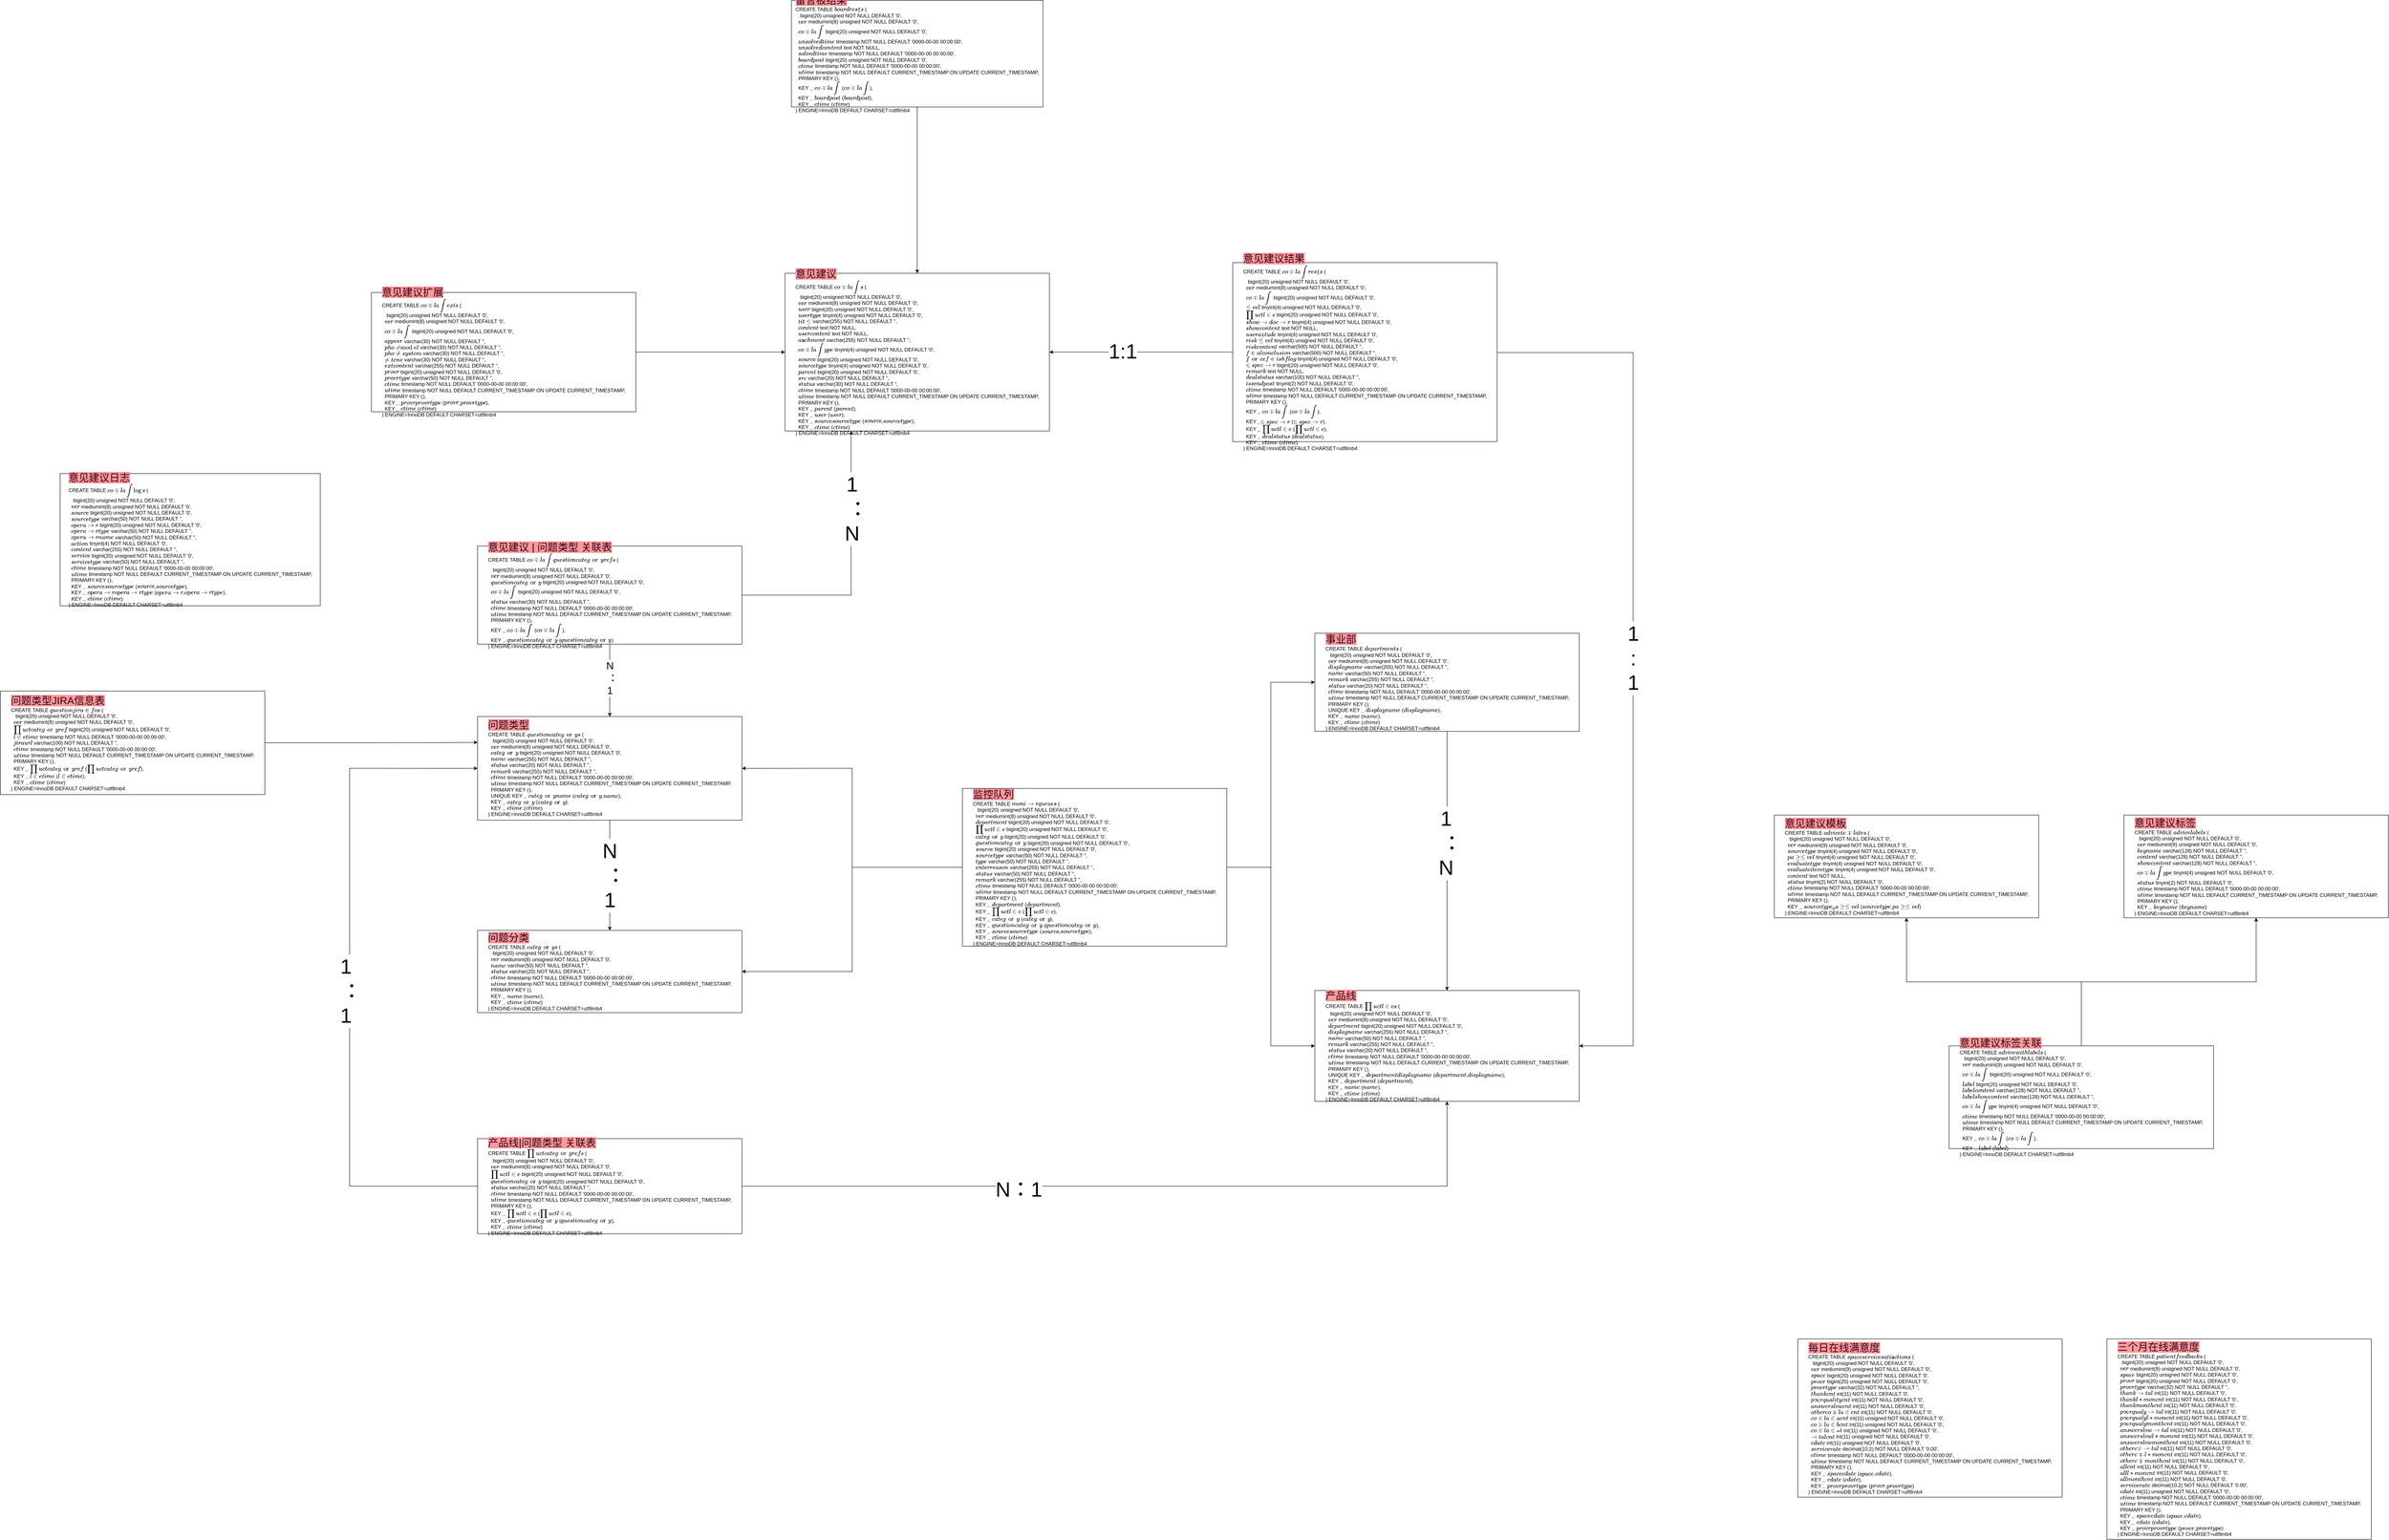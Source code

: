 <mxfile version="10.6.7" type="github"><diagram id="CI_Vb7R3DG8Nint-SgIT" name="Page-1"><mxGraphModel dx="4411" dy="2301" grid="1" gridSize="10" guides="1" tooltips="1" connect="1" arrows="1" fold="1" page="1" pageScale="1" pageWidth="827" pageHeight="1169" math="0" shadow="0"><root><mxCell id="0"/><mxCell id="1" parent="0"/><mxCell id="RTX8CLHJrB2wrhSfmk_F-2" value="&lt;div style=&quot;text-align: left&quot;&gt;&lt;font color=&quot;#33001a&quot; style=&quot;background-color: rgb(255 , 153 , 153) ; font-size: 24px&quot;&gt;意见&lt;font&gt;建议&lt;/font&gt;&lt;/font&gt;&lt;/div&gt;&lt;div style=&quot;text-align: left&quot;&gt;CREATE TABLE `complaints` (&lt;/div&gt;&lt;div style=&quot;text-align: left&quot;&gt;&amp;nbsp; `id` bigint(20) unsigned NOT NULL DEFAULT '0',&lt;/div&gt;&lt;div style=&quot;text-align: left&quot;&gt;&amp;nbsp; `ver` mediumint(8) unsigned NOT NULL DEFAULT '0',&lt;/div&gt;&lt;div style=&quot;text-align: left&quot;&gt;&amp;nbsp; `userid` bigint(20) unsigned NOT NULL DEFAULT '0',&lt;/div&gt;&lt;div style=&quot;text-align: left&quot;&gt;&amp;nbsp; `usertype` tinyint(4) unsigned NOT NULL DEFAULT '0',&lt;/div&gt;&lt;div style=&quot;text-align: left&quot;&gt;&amp;nbsp; `title` varchar(255) NOT NULL DEFAULT '',&lt;/div&gt;&lt;div style=&quot;text-align: left&quot;&gt;&amp;nbsp; `content` text NOT NULL,&lt;/div&gt;&lt;div style=&quot;text-align: left&quot;&gt;&amp;nbsp; `usercontent` text NOT NULL,&lt;/div&gt;&lt;div style=&quot;text-align: left&quot;&gt;&amp;nbsp; `attachmentids` varchar(255) NOT NULL DEFAULT '',&lt;/div&gt;&lt;div style=&quot;text-align: left&quot;&gt;&amp;nbsp; `complaintype` tinyint(4) unsigned NOT NULL DEFAULT '0',&lt;/div&gt;&lt;div style=&quot;text-align: left&quot;&gt;&amp;nbsp; `sourceid` bigint(20) unsigned NOT NULL DEFAULT '0',&lt;/div&gt;&lt;div style=&quot;text-align: left&quot;&gt;&amp;nbsp; `sourcetype` tinyint(4) unsigned NOT NULL DEFAULT '0',&lt;/div&gt;&lt;div style=&quot;text-align: left&quot;&gt;&amp;nbsp; `parentid` bigint(20) unsigned NOT NULL DEFAULT '0',&lt;/div&gt;&lt;div style=&quot;text-align: left&quot;&gt;&amp;nbsp; `src` varchar(20) NOT NULL DEFAULT '',&lt;/div&gt;&lt;div style=&quot;text-align: left&quot;&gt;&amp;nbsp; `status` varchar(30) NOT NULL DEFAULT '',&lt;/div&gt;&lt;div style=&quot;text-align: left&quot;&gt;&amp;nbsp; `ctime` timestamp NOT NULL DEFAULT '0000-00-00 00:00:00',&lt;/div&gt;&lt;div style=&quot;text-align: left&quot;&gt;&amp;nbsp; `utime` timestamp NOT NULL DEFAULT CURRENT_TIMESTAMP ON UPDATE CURRENT_TIMESTAMP,&lt;/div&gt;&lt;div style=&quot;text-align: left&quot;&gt;&amp;nbsp; PRIMARY KEY (`id`),&lt;/div&gt;&lt;div style=&quot;text-align: left&quot;&gt;&amp;nbsp; KEY `idx_parentid` (`parentid`),&lt;/div&gt;&lt;div style=&quot;text-align: left&quot;&gt;&amp;nbsp; KEY `idx_userid` (`userid`),&lt;/div&gt;&lt;div style=&quot;text-align: left&quot;&gt;&amp;nbsp; KEY `idx_sourceid_sourcetype` (`sourceid`,`sourcetype`),&lt;/div&gt;&lt;div style=&quot;text-align: left&quot;&gt;&amp;nbsp; KEY `idx_ctime` (`ctime`)&lt;/div&gt;&lt;div style=&quot;text-align: left&quot;&gt;) ENGINE=InnoDB DEFAULT CHARSET=utf8mb4&lt;/div&gt;" style="rounded=0;whiteSpace=wrap;html=1;" parent="1" vertex="1"><mxGeometry x="100" y="360" width="620" height="370" as="geometry"/></mxCell><mxCell id="RTX8CLHJrB2wrhSfmk_F-25" style="edgeStyle=orthogonalEdgeStyle;rounded=0;orthogonalLoop=1;jettySize=auto;html=1;entryX=0;entryY=0.5;entryDx=0;entryDy=0;" parent="1" source="RTX8CLHJrB2wrhSfmk_F-3" target="RTX8CLHJrB2wrhSfmk_F-2" edge="1"><mxGeometry relative="1" as="geometry"/></mxCell><mxCell id="RTX8CLHJrB2wrhSfmk_F-3" value="&lt;div style=&quot;text-align: left&quot;&gt;&lt;font color=&quot;#33001a&quot; style=&quot;background-color: rgb(255 , 153 , 153) ; font-size: 24px&quot;&gt;意见&lt;font&gt;建议扩展&lt;/font&gt;&lt;/font&gt;&lt;/div&gt;&lt;div style=&quot;text-align: left&quot;&gt;&lt;div&gt;CREATE TABLE `complaintexts` (&lt;/div&gt;&lt;div&gt;&amp;nbsp; `id` bigint(20) unsigned NOT NULL DEFAULT '0',&lt;/div&gt;&lt;div&gt;&amp;nbsp; `ver` mediumint(8) unsigned NOT NULL DEFAULT '0',&lt;/div&gt;&lt;div&gt;&amp;nbsp; `complaintid` bigint(20) unsigned NOT NULL DEFAULT '0',&lt;/div&gt;&lt;div&gt;&amp;nbsp; `appver` varchar(30) NOT NULL DEFAULT '',&lt;/div&gt;&lt;div&gt;&amp;nbsp; `phonemodel` varchar(30) NOT NULL DEFAULT '',&lt;/div&gt;&lt;div&gt;&amp;nbsp; `phonesystem` varchar(30) NOT NULL DEFAULT '',&lt;/div&gt;&lt;div&gt;&amp;nbsp; `netenv` varchar(30) NOT NULL DEFAULT '',&lt;/div&gt;&lt;div&gt;&amp;nbsp; `extcontent` varchar(255) NOT NULL DEFAULT '',&lt;/div&gt;&lt;div&gt;&amp;nbsp; `providerid` bigint(20) unsigned NOT NULL DEFAULT '0',&lt;/div&gt;&lt;div&gt;&amp;nbsp; `providertype` varchar(50) NOT NULL DEFAULT '',&lt;/div&gt;&lt;div&gt;&amp;nbsp; `ctime` timestamp NOT NULL DEFAULT '0000-00-00 00:00:00',&lt;/div&gt;&lt;div&gt;&amp;nbsp; `utime` timestamp NOT NULL DEFAULT CURRENT_TIMESTAMP ON UPDATE CURRENT_TIMESTAMP,&lt;/div&gt;&lt;div&gt;&amp;nbsp; PRIMARY KEY (`id`),&lt;/div&gt;&lt;div&gt;&amp;nbsp; KEY `idx_providerid_providertype` (`providerid`,`providertype`),&lt;/div&gt;&lt;div&gt;&amp;nbsp; KEY `idx_ctime` (`ctime`)&lt;/div&gt;&lt;div&gt;) ENGINE=InnoDB DEFAULT CHARSET=utf8mb4&lt;/div&gt;&lt;/div&gt;" style="rounded=0;whiteSpace=wrap;html=1;" parent="1" vertex="1"><mxGeometry x="-870" y="405" width="620" height="280" as="geometry"/></mxCell><mxCell id="RTX8CLHJrB2wrhSfmk_F-26" style="edgeStyle=orthogonalEdgeStyle;rounded=0;orthogonalLoop=1;jettySize=auto;html=1;entryX=1;entryY=0.5;entryDx=0;entryDy=0;" parent="1" source="RTX8CLHJrB2wrhSfmk_F-6" target="RTX8CLHJrB2wrhSfmk_F-2" edge="1"><mxGeometry relative="1" as="geometry"/></mxCell><mxCell id="I_ZFEEL66pRhkSIVVccV-7" value="&lt;font style=&quot;font-size: 48px&quot;&gt;1:1&lt;/font&gt;" style="text;html=1;resizable=0;points=[];align=center;verticalAlign=middle;labelBackgroundColor=#ffffff;" vertex="1" connectable="0" parent="RTX8CLHJrB2wrhSfmk_F-26"><mxGeometry x="0.198" y="-2" relative="1" as="geometry"><mxPoint x="-1" as="offset"/></mxGeometry></mxCell><mxCell id="RTX8CLHJrB2wrhSfmk_F-43" value="&lt;font style=&quot;font-size: 48px&quot;&gt;1&lt;br&gt;:&lt;br&gt;1&lt;/font&gt;" style="edgeStyle=orthogonalEdgeStyle;rounded=0;orthogonalLoop=1;jettySize=auto;html=1;entryX=1;entryY=0.5;entryDx=0;entryDy=0;" parent="1" source="RTX8CLHJrB2wrhSfmk_F-6" target="RTX8CLHJrB2wrhSfmk_F-15" edge="1"><mxGeometry relative="1" as="geometry"><Array as="points"><mxPoint x="2089" y="546"/><mxPoint x="2089" y="2173"/></Array></mxGeometry></mxCell><mxCell id="RTX8CLHJrB2wrhSfmk_F-6" value="&lt;div style=&quot;text-align: left&quot;&gt;&lt;font color=&quot;#33001a&quot; style=&quot;background-color: rgb(255 , 153 , 153) ; font-size: 24px&quot;&gt;意见&lt;font&gt;建议结果&lt;/font&gt;&lt;/font&gt;&lt;/div&gt;&lt;div style=&quot;text-align: left&quot;&gt;&lt;div&gt;CREATE TABLE `complaintresults` (&lt;/div&gt;&lt;div&gt;&amp;nbsp; `id` bigint(20) unsigned NOT NULL DEFAULT '0',&lt;/div&gt;&lt;div&gt;&amp;nbsp; `ver` mediumint(8) unsigned NOT NULL DEFAULT '0',&lt;/div&gt;&lt;div&gt;&amp;nbsp; `complaintid` bigint(20) unsigned NOT NULL DEFAULT '0',&lt;/div&gt;&lt;div&gt;&amp;nbsp; `level` tinyint(4) unsigned NOT NULL DEFAULT '0',&lt;/div&gt;&lt;div&gt;&amp;nbsp; `productlineid` bigint(20) unsigned NOT NULL DEFAULT '0',&lt;/div&gt;&lt;div&gt;&amp;nbsp; `showtodoctor` tinyint(4) unsigned NOT NULL DEFAULT '0',&lt;/div&gt;&lt;div&gt;&amp;nbsp; `showcontent` text NOT NULL,&lt;/div&gt;&lt;div&gt;&amp;nbsp; `userattitude` tinyint(4) unsigned NOT NULL DEFAULT '0',&lt;/div&gt;&lt;div&gt;&amp;nbsp; `risklevel` tinyint(4) unsigned NOT NULL DEFAULT '0',&lt;/div&gt;&lt;div&gt;&amp;nbsp; `riskcontent` varchar(500) NOT NULL DEFAULT '',&lt;/div&gt;&lt;div&gt;&amp;nbsp; `finalconclusion` varchar(500) NOT NULL DEFAULT '',&lt;/div&gt;&lt;div&gt;&amp;nbsp; `forcefinishflag` tinyint(4) unsigned NOT NULL DEFAULT '0',&lt;/div&gt;&lt;div&gt;&amp;nbsp; `inspectorid` bigint(20) unsigned NOT NULL DEFAULT '0',&lt;/div&gt;&lt;div&gt;&amp;nbsp; `remark` text NOT NULL,&lt;/div&gt;&lt;div&gt;&amp;nbsp; `dealstatus` varchar(100) NOT NULL DEFAULT '',&lt;/div&gt;&lt;div&gt;&amp;nbsp; `issendpost` tinyint(2) NOT NULL DEFAULT '0',&lt;/div&gt;&lt;div&gt;&amp;nbsp; `ctime` timestamp NOT NULL DEFAULT '0000-00-00 00:00:00',&lt;/div&gt;&lt;div&gt;&amp;nbsp; `utime` timestamp NOT NULL DEFAULT CURRENT_TIMESTAMP ON UPDATE CURRENT_TIMESTAMP,&lt;/div&gt;&lt;div&gt;&amp;nbsp; PRIMARY KEY (`id`),&lt;/div&gt;&lt;div&gt;&amp;nbsp; KEY `idx_complaintid` (`complaintid`),&lt;/div&gt;&lt;div&gt;&amp;nbsp; KEY `idx_inspectorid` (`inspectorid`),&lt;/div&gt;&lt;div&gt;&amp;nbsp; KEY `idx_productlineid` (`productlineid`),&lt;/div&gt;&lt;div&gt;&amp;nbsp; KEY `idx_dealstatus` (`dealstatus`),&lt;/div&gt;&lt;div&gt;&amp;nbsp; KEY `idx_ctime` (`ctime`)&lt;/div&gt;&lt;div&gt;) ENGINE=InnoDB DEFAULT CHARSET=utf8mb4&lt;/div&gt;&lt;/div&gt;" style="rounded=0;whiteSpace=wrap;html=1;" parent="1" vertex="1"><mxGeometry x="1150" y="335" width="620" height="420" as="geometry"/></mxCell><mxCell id="RTX8CLHJrB2wrhSfmk_F-7" value="&lt;div style=&quot;text-align: left&quot;&gt;&lt;font color=&quot;#33001a&quot; style=&quot;background-color: rgb(255 , 153 , 153) ; font-size: 24px&quot;&gt;意见&lt;font&gt;建议日志&lt;/font&gt;&lt;/font&gt;&lt;/div&gt;&lt;div style=&quot;text-align: left&quot;&gt;&lt;div&gt;CREATE TABLE `complaintlogs` (&lt;/div&gt;&lt;div&gt;&amp;nbsp; `id` bigint(20) unsigned NOT NULL DEFAULT '0',&lt;/div&gt;&lt;div&gt;&amp;nbsp; `ver` mediumint(8) unsigned NOT NULL DEFAULT '0',&lt;/div&gt;&lt;div&gt;&amp;nbsp; `sourceid` bigint(20) unsigned NOT NULL DEFAULT '0',&lt;/div&gt;&lt;div&gt;&amp;nbsp; `sourcetype` varchar(50) NOT NULL DEFAULT '',&lt;/div&gt;&lt;div&gt;&amp;nbsp; `operatorid` bigint(20) unsigned NOT NULL DEFAULT '0',&lt;/div&gt;&lt;div&gt;&amp;nbsp; `operatortype` varchar(50) NOT NULL DEFAULT '',&lt;/div&gt;&lt;div&gt;&amp;nbsp; `operatorname` varchar(50) NOT NULL DEFAULT '',&lt;/div&gt;&lt;div&gt;&amp;nbsp; `action` tinyint(4) NOT NULL DEFAULT '0',&lt;/div&gt;&lt;div&gt;&amp;nbsp; `content` varchar(255) NOT NULL DEFAULT '',&lt;/div&gt;&lt;div&gt;&amp;nbsp; `serviceid` bigint(20) unsigned NOT NULL DEFAULT '0',&lt;/div&gt;&lt;div&gt;&amp;nbsp; `servicetype` varchar(50) NOT NULL DEFAULT '',&lt;/div&gt;&lt;div&gt;&amp;nbsp; `ctime` timestamp NOT NULL DEFAULT '0000-00-00 00:00:00',&lt;/div&gt;&lt;div&gt;&amp;nbsp; `utime` timestamp NOT NULL DEFAULT CURRENT_TIMESTAMP ON UPDATE CURRENT_TIMESTAMP,&lt;/div&gt;&lt;div&gt;&amp;nbsp; PRIMARY KEY (`id`),&lt;/div&gt;&lt;div&gt;&amp;nbsp; KEY `idx_sourceid_sourcetype` (`sourceid`,`sourcetype`),&lt;/div&gt;&lt;div&gt;&amp;nbsp; KEY `idx_operatorid_operatortype` (`operatorid`,`operatortype`),&lt;/div&gt;&lt;div&gt;&amp;nbsp; KEY `idx_ctime` (`ctime`)&lt;/div&gt;&lt;div&gt;) ENGINE=InnoDB DEFAULT CHARSET=utf8mb4&lt;/div&gt;&lt;/div&gt;" style="rounded=0;whiteSpace=wrap;html=1;" parent="1" vertex="1"><mxGeometry x="-1600" y="830" width="610" height="310" as="geometry"/></mxCell><mxCell id="RTX8CLHJrB2wrhSfmk_F-27" style="edgeStyle=orthogonalEdgeStyle;rounded=0;orthogonalLoop=1;jettySize=auto;html=1;entryX=0.5;entryY=0;entryDx=0;entryDy=0;" parent="1" source="RTX8CLHJrB2wrhSfmk_F-8" target="RTX8CLHJrB2wrhSfmk_F-2" edge="1"><mxGeometry relative="1" as="geometry"/></mxCell><mxCell id="RTX8CLHJrB2wrhSfmk_F-8" value="&lt;div style=&quot;text-align: left&quot;&gt;&lt;font color=&quot;#33001a&quot; style=&quot;background-color: rgb(255 , 153 , 153) ; font-size: 24px&quot;&gt;留言板结果&lt;/font&gt;&lt;/div&gt;&lt;div style=&quot;text-align: left&quot;&gt;&lt;div&gt;CREATE TABLE `boardresults` (&lt;/div&gt;&lt;div&gt;&amp;nbsp; `id` bigint(20) unsigned NOT NULL DEFAULT '0',&lt;/div&gt;&lt;div&gt;&amp;nbsp; `ver` mediumint(8) unsigned NOT NULL DEFAULT '0',&lt;/div&gt;&lt;div&gt;&amp;nbsp; `complaintid` bigint(20) unsigned NOT NULL DEFAULT '0',&lt;/div&gt;&lt;div&gt;&amp;nbsp; `unsolvedtime` timestamp NOT NULL DEFAULT '0000-00-00 00:00:00',&lt;/div&gt;&lt;div&gt;&amp;nbsp; `unsolvedcontent` text NOT NULL,&lt;/div&gt;&lt;div&gt;&amp;nbsp; `solvedtime` timestamp NOT NULL DEFAULT '0000-00-00 00:00:00',&lt;/div&gt;&lt;div&gt;&amp;nbsp; `boardpostid` bigint(20) unsigned NOT NULL DEFAULT '0',&lt;/div&gt;&lt;div&gt;&amp;nbsp; `ctime` timestamp NOT NULL DEFAULT '0000-00-00 00:00:00',&lt;/div&gt;&lt;div&gt;&amp;nbsp; `utime` timestamp NOT NULL DEFAULT CURRENT_TIMESTAMP ON UPDATE CURRENT_TIMESTAMP,&lt;/div&gt;&lt;div&gt;&amp;nbsp; PRIMARY KEY (`id`),&lt;/div&gt;&lt;div&gt;&amp;nbsp; KEY `idx_complaintid` (`complaintid`),&lt;/div&gt;&lt;div&gt;&amp;nbsp; KEY `idx_boardpostid` (`boardpostid`),&lt;/div&gt;&lt;div&gt;&amp;nbsp; KEY `idx_ctime` (`ctime`)&lt;/div&gt;&lt;div&gt;) ENGINE=InnoDB DEFAULT CHARSET=utf8mb4&lt;/div&gt;&lt;/div&gt;" style="rounded=0;whiteSpace=wrap;html=1;" parent="1" vertex="1"><mxGeometry x="115" y="-280" width="590" height="250" as="geometry"/></mxCell><mxCell id="RTX8CLHJrB2wrhSfmk_F-28" style="edgeStyle=orthogonalEdgeStyle;rounded=0;orthogonalLoop=1;jettySize=auto;html=1;entryX=0.25;entryY=1;entryDx=0;entryDy=0;" parent="1" source="RTX8CLHJrB2wrhSfmk_F-9" target="RTX8CLHJrB2wrhSfmk_F-2" edge="1"><mxGeometry relative="1" as="geometry"/></mxCell><mxCell id="I_ZFEEL66pRhkSIVVccV-9" value="&lt;font style=&quot;font-size: 48px&quot;&gt;1&lt;br&gt;&amp;nbsp; ：&lt;br&gt;N&lt;/font&gt;&lt;br&gt;" style="text;html=1;resizable=0;points=[];align=center;verticalAlign=middle;labelBackgroundColor=#ffffff;" vertex="1" connectable="0" parent="RTX8CLHJrB2wrhSfmk_F-28"><mxGeometry x="0.43" y="-2" relative="1" as="geometry"><mxPoint as="offset"/></mxGeometry></mxCell><mxCell id="RTX8CLHJrB2wrhSfmk_F-29" style="edgeStyle=orthogonalEdgeStyle;rounded=0;orthogonalLoop=1;jettySize=auto;html=1;entryX=0.5;entryY=0;entryDx=0;entryDy=0;" parent="1" source="RTX8CLHJrB2wrhSfmk_F-9" target="RTX8CLHJrB2wrhSfmk_F-17" edge="1"><mxGeometry relative="1" as="geometry"/></mxCell><mxCell id="I_ZFEEL66pRhkSIVVccV-2" value="&lt;font style=&quot;font-size: 24px&quot;&gt;N&lt;br&gt;&amp;nbsp; ：&lt;br&gt;1&lt;/font&gt;&lt;br&gt;" style="text;html=1;resizable=0;points=[];align=center;verticalAlign=middle;labelBackgroundColor=#ffffff;" vertex="1" connectable="0" parent="RTX8CLHJrB2wrhSfmk_F-29"><mxGeometry x="-0.299" y="-5" relative="1" as="geometry"><mxPoint x="5" y="20" as="offset"/></mxGeometry></mxCell><mxCell id="RTX8CLHJrB2wrhSfmk_F-9" value="&lt;div style=&quot;text-align: left&quot;&gt;&lt;font color=&quot;#33001a&quot; style=&quot;background-color: rgb(255 , 153 , 153) ; font-size: 24px&quot;&gt;意见&lt;font&gt;建议 | 问题类型 关联表&lt;/font&gt;&lt;/font&gt;&lt;/div&gt;&lt;div style=&quot;text-align: left&quot;&gt;&lt;div&gt;CREATE TABLE `complaintquestioncategoryrefs` (&lt;/div&gt;&lt;div&gt;&amp;nbsp; `id` bigint(20) unsigned NOT NULL DEFAULT '0',&lt;/div&gt;&lt;div&gt;&amp;nbsp; `ver` mediumint(8) unsigned NOT NULL DEFAULT '0',&lt;/div&gt;&lt;div&gt;&amp;nbsp; `questioncategoryid` bigint(20) unsigned NOT NULL DEFAULT '0',&lt;/div&gt;&lt;div&gt;&amp;nbsp; `complaintid` bigint(20) unsigned NOT NULL DEFAULT '0',&lt;/div&gt;&lt;div&gt;&amp;nbsp; `status` varchar(30) NOT NULL DEFAULT '',&lt;/div&gt;&lt;div&gt;&amp;nbsp; `ctime` timestamp NOT NULL DEFAULT '0000-00-00 00:00:00',&lt;/div&gt;&lt;div&gt;&amp;nbsp; `utime` timestamp NOT NULL DEFAULT CURRENT_TIMESTAMP ON UPDATE CURRENT_TIMESTAMP,&lt;/div&gt;&lt;div&gt;&amp;nbsp; PRIMARY KEY (`id`),&lt;/div&gt;&lt;div&gt;&amp;nbsp; KEY `idx_complaintid` (`complaintid`),&lt;/div&gt;&lt;div&gt;&amp;nbsp; KEY `idx_questioncategoryid` (`questioncategoryid`)&lt;/div&gt;&lt;div&gt;) ENGINE=InnoDB DEFAULT CHARSET=utf8mb4&lt;/div&gt;&lt;/div&gt;" style="rounded=0;whiteSpace=wrap;html=1;" parent="1" vertex="1"><mxGeometry x="-621" y="1000" width="620" height="230" as="geometry"/></mxCell><mxCell id="RTX8CLHJrB2wrhSfmk_F-31" style="edgeStyle=orthogonalEdgeStyle;rounded=0;orthogonalLoop=1;jettySize=auto;html=1;entryX=0;entryY=0.5;entryDx=0;entryDy=0;" parent="1" source="RTX8CLHJrB2wrhSfmk_F-10" target="RTX8CLHJrB2wrhSfmk_F-12" edge="1"><mxGeometry relative="1" as="geometry"/></mxCell><mxCell id="RTX8CLHJrB2wrhSfmk_F-32" style="edgeStyle=orthogonalEdgeStyle;rounded=0;orthogonalLoop=1;jettySize=auto;html=1;entryX=0;entryY=0.5;entryDx=0;entryDy=0;" parent="1" source="RTX8CLHJrB2wrhSfmk_F-10" target="RTX8CLHJrB2wrhSfmk_F-15" edge="1"><mxGeometry relative="1" as="geometry"/></mxCell><mxCell id="RTX8CLHJrB2wrhSfmk_F-35" style="edgeStyle=orthogonalEdgeStyle;rounded=0;orthogonalLoop=1;jettySize=auto;html=1;entryX=1;entryY=0.5;entryDx=0;entryDy=0;" parent="1" source="RTX8CLHJrB2wrhSfmk_F-10" target="RTX8CLHJrB2wrhSfmk_F-17" edge="1"><mxGeometry relative="1" as="geometry"/></mxCell><mxCell id="RTX8CLHJrB2wrhSfmk_F-36" style="edgeStyle=orthogonalEdgeStyle;rounded=0;orthogonalLoop=1;jettySize=auto;html=1;entryX=1;entryY=0.5;entryDx=0;entryDy=0;" parent="1" source="RTX8CLHJrB2wrhSfmk_F-10" target="RTX8CLHJrB2wrhSfmk_F-16" edge="1"><mxGeometry relative="1" as="geometry"/></mxCell><mxCell id="RTX8CLHJrB2wrhSfmk_F-10" value="&lt;div style=&quot;text-align: left&quot;&gt;&lt;font color=&quot;#33001a&quot; style=&quot;background-color: rgb(255 , 153 , 153) ; font-size: 24px&quot;&gt;&lt;font&gt;监控队列&lt;/font&gt;&lt;/font&gt;&lt;/div&gt;&lt;div style=&quot;text-align: left&quot;&gt;&lt;div&gt;CREATE TABLE `monitorqueues` (&lt;/div&gt;&lt;div&gt;&amp;nbsp; `id` bigint(20) unsigned NOT NULL DEFAULT '0',&lt;/div&gt;&lt;div&gt;&amp;nbsp; `ver` mediumint(8) unsigned NOT NULL DEFAULT '0',&lt;/div&gt;&lt;div&gt;&amp;nbsp; `departmentid` bigint(20) unsigned NOT NULL DEFAULT '0',&lt;/div&gt;&lt;div&gt;&amp;nbsp; `productlineid` bigint(20) unsigned NOT NULL DEFAULT '0',&lt;/div&gt;&lt;div&gt;&amp;nbsp; `categoryid` bigint(20) unsigned NOT NULL DEFAULT '0',&lt;/div&gt;&lt;div&gt;&amp;nbsp; `questioncategoryid` bigint(20) unsigned NOT NULL DEFAULT '0',&lt;/div&gt;&lt;div&gt;&amp;nbsp; `sourceid` bigint(20) unsigned NOT NULL DEFAULT '0',&lt;/div&gt;&lt;div&gt;&amp;nbsp; `sourcetype` varchar(50) NOT NULL DEFAULT '',&lt;/div&gt;&lt;div&gt;&amp;nbsp; `type` varchar(50) NOT NULL DEFAULT '',&lt;/div&gt;&lt;div&gt;&amp;nbsp; `enterreason` varchar(255) NOT NULL DEFAULT '',&lt;/div&gt;&lt;div&gt;&amp;nbsp; `status` varchar(50) NOT NULL DEFAULT '',&lt;/div&gt;&lt;div&gt;&amp;nbsp; `remark` varchar(255) NOT NULL DEFAULT '',&lt;/div&gt;&lt;div&gt;&amp;nbsp; `ctime` timestamp NOT NULL DEFAULT '0000-00-00 00:00:00',&lt;/div&gt;&lt;div&gt;&amp;nbsp; `utime` timestamp NOT NULL DEFAULT CURRENT_TIMESTAMP ON UPDATE CURRENT_TIMESTAMP,&lt;/div&gt;&lt;div&gt;&amp;nbsp; PRIMARY KEY (`id`),&lt;/div&gt;&lt;div&gt;&amp;nbsp; KEY `idx_departmentid` (`departmentid`),&lt;/div&gt;&lt;div&gt;&amp;nbsp; KEY `idx_productlineid` (`productlineid`),&lt;/div&gt;&lt;div&gt;&amp;nbsp; KEY `idx_categoryid` (`categoryid`),&lt;/div&gt;&lt;div&gt;&amp;nbsp; KEY `idx_questioncategoryid` (`questioncategoryid`),&lt;/div&gt;&lt;div&gt;&amp;nbsp; KEY `idx_sourceid_sourcetype` (`sourceid`,`sourcetype`),&lt;/div&gt;&lt;div&gt;&amp;nbsp; KEY `idx_ctime` (`ctime`)&lt;/div&gt;&lt;div&gt;) ENGINE=InnoDB DEFAULT CHARSET=utf8mb4&lt;/div&gt;&lt;/div&gt;" style="rounded=0;whiteSpace=wrap;html=1;" parent="1" vertex="1"><mxGeometry x="516" y="1568.5" width="620" height="370" as="geometry"/></mxCell><mxCell id="RTX8CLHJrB2wrhSfmk_F-37" style="edgeStyle=orthogonalEdgeStyle;rounded=0;orthogonalLoop=1;jettySize=auto;html=1;entryX=0.5;entryY=0;entryDx=0;entryDy=0;" parent="1" source="RTX8CLHJrB2wrhSfmk_F-12" target="RTX8CLHJrB2wrhSfmk_F-15" edge="1"><mxGeometry relative="1" as="geometry"/></mxCell><mxCell id="RTX8CLHJrB2wrhSfmk_F-46" value="&lt;font style=&quot;font-size: 48px&quot;&gt;1&lt;br&gt;&amp;nbsp; ：&lt;br&gt;N&lt;/font&gt;&lt;br&gt;" style="text;html=1;resizable=0;points=[];align=center;verticalAlign=middle;labelBackgroundColor=#ffffff;" parent="RTX8CLHJrB2wrhSfmk_F-37" vertex="1" connectable="0"><mxGeometry x="-0.001" y="-40" relative="1" as="geometry"><mxPoint x="37" y="-41" as="offset"/></mxGeometry></mxCell><mxCell id="RTX8CLHJrB2wrhSfmk_F-12" value="&lt;div style=&quot;text-align: left&quot;&gt;&lt;font color=&quot;#33001a&quot; style=&quot;background-color: rgb(255 , 153 , 153) ; font-size: 24px&quot;&gt;事业部&lt;/font&gt;&lt;/div&gt;&lt;div style=&quot;text-align: left&quot;&gt;&lt;div&gt;CREATE TABLE `departments` (&lt;/div&gt;&lt;div&gt;&amp;nbsp; `id` bigint(20) unsigned NOT NULL DEFAULT '0',&lt;/div&gt;&lt;div&gt;&amp;nbsp; `ver` mediumint(8) unsigned NOT NULL DEFAULT '0',&lt;/div&gt;&lt;div&gt;&amp;nbsp; `displayname` varchar(255) NOT NULL DEFAULT '',&lt;/div&gt;&lt;div&gt;&amp;nbsp; `name` varchar(50) NOT NULL DEFAULT '',&lt;/div&gt;&lt;div&gt;&amp;nbsp; `remark` varchar(255) NOT NULL DEFAULT '',&lt;/div&gt;&lt;div&gt;&amp;nbsp; `status` varchar(20) NOT NULL DEFAULT '',&lt;/div&gt;&lt;div&gt;&amp;nbsp; `ctime` timestamp NOT NULL DEFAULT '0000-00-00 00:00:00',&lt;/div&gt;&lt;div&gt;&amp;nbsp; `utime` timestamp NOT NULL DEFAULT CURRENT_TIMESTAMP ON UPDATE CURRENT_TIMESTAMP,&lt;/div&gt;&lt;div&gt;&amp;nbsp; PRIMARY KEY (`id`),&lt;/div&gt;&lt;div&gt;&amp;nbsp; UNIQUE KEY `idx_displayname` (`displayname`),&lt;/div&gt;&lt;div&gt;&amp;nbsp; KEY `idx_name` (`name`),&lt;/div&gt;&lt;div&gt;&amp;nbsp; KEY `idx_ctime` (`ctime`)&lt;/div&gt;&lt;div&gt;) ENGINE=InnoDB DEFAULT CHARSET=utf8mb4&lt;/div&gt;&lt;/div&gt;" style="rounded=0;whiteSpace=wrap;html=1;" parent="1" vertex="1"><mxGeometry x="1342.5" y="1204.5" width="620" height="230" as="geometry"/></mxCell><mxCell id="RTX8CLHJrB2wrhSfmk_F-15" value="&lt;div style=&quot;text-align: left&quot;&gt;&lt;font color=&quot;#33001a&quot;&gt;&lt;span style=&quot;font-size: 24px ; background-color: rgb(255 , 153 , 153)&quot;&gt;产品线&lt;/span&gt;&lt;/font&gt;&lt;/div&gt;&lt;div style=&quot;text-align: left&quot;&gt;&lt;div&gt;CREATE TABLE `productlines` (&lt;/div&gt;&lt;div&gt;&amp;nbsp; `id` bigint(20) unsigned NOT NULL DEFAULT '0',&lt;/div&gt;&lt;div&gt;&amp;nbsp; `ver` mediumint(8) unsigned NOT NULL DEFAULT '0',&lt;/div&gt;&lt;div&gt;&amp;nbsp; `departmentid` bigint(20) unsigned NOT NULL DEFAULT '0',&lt;/div&gt;&lt;div&gt;&amp;nbsp; `displayname` varchar(255) NOT NULL DEFAULT '',&lt;/div&gt;&lt;div&gt;&amp;nbsp; `name` varchar(50) NOT NULL DEFAULT '',&lt;/div&gt;&lt;div&gt;&amp;nbsp; `remark` varchar(255) NOT NULL DEFAULT '',&lt;/div&gt;&lt;div&gt;&amp;nbsp; `status` varchar(20) NOT NULL DEFAULT '',&lt;/div&gt;&lt;div&gt;&amp;nbsp; `ctime` timestamp NOT NULL DEFAULT '0000-00-00 00:00:00',&lt;/div&gt;&lt;div&gt;&amp;nbsp; `utime` timestamp NOT NULL DEFAULT CURRENT_TIMESTAMP ON UPDATE CURRENT_TIMESTAMP,&lt;/div&gt;&lt;div&gt;&amp;nbsp; PRIMARY KEY (`id`),&lt;/div&gt;&lt;div&gt;&amp;nbsp; UNIQUE KEY `idx_departmentid_displayname` (`departmentid`,`displayname`),&lt;/div&gt;&lt;div&gt;&amp;nbsp; KEY `idx_departmentid` (`departmentid`),&lt;/div&gt;&lt;div&gt;&amp;nbsp; KEY `idx_name` (`name`),&lt;/div&gt;&lt;div&gt;&amp;nbsp; KEY `idx_ctime` (`ctime`)&lt;/div&gt;&lt;div&gt;) ENGINE=InnoDB DEFAULT CHARSET=utf8mb4&lt;/div&gt;&lt;/div&gt;" style="rounded=0;whiteSpace=wrap;html=1;" parent="1" vertex="1"><mxGeometry x="1342.5" y="2042.5" width="620" height="260" as="geometry"/></mxCell><mxCell id="RTX8CLHJrB2wrhSfmk_F-16" value="&lt;div style=&quot;text-align: left&quot;&gt;&lt;font color=&quot;#33001a&quot;&gt;&lt;span style=&quot;font-size: 24px ; background-color: rgb(255 , 153 , 153)&quot;&gt;问题分类&lt;/span&gt;&lt;/font&gt;&lt;/div&gt;&lt;div style=&quot;text-align: left&quot;&gt;&lt;div&gt;CREATE TABLE `categorys` (&lt;/div&gt;&lt;div&gt;&amp;nbsp; `id` bigint(20) unsigned NOT NULL DEFAULT '0',&lt;/div&gt;&lt;div&gt;&amp;nbsp; `ver` mediumint(8) unsigned NOT NULL DEFAULT '0',&lt;/div&gt;&lt;div&gt;&amp;nbsp; `name` varchar(50) NOT NULL DEFAULT '',&lt;/div&gt;&lt;div&gt;&amp;nbsp; `status` varchar(20) NOT NULL DEFAULT '',&lt;/div&gt;&lt;div&gt;&amp;nbsp; `ctime` timestamp NOT NULL DEFAULT '0000-00-00 00:00:00',&lt;/div&gt;&lt;div&gt;&amp;nbsp; `utime` timestamp NOT NULL DEFAULT CURRENT_TIMESTAMP ON UPDATE CURRENT_TIMESTAMP,&lt;/div&gt;&lt;div&gt;&amp;nbsp; PRIMARY KEY (`id`),&lt;/div&gt;&lt;div&gt;&amp;nbsp; KEY `idx_name` (`name`),&lt;/div&gt;&lt;div&gt;&amp;nbsp; KEY `idx_ctime` (`ctime`)&lt;/div&gt;&lt;div&gt;) ENGINE=InnoDB DEFAULT CHARSET=utf8mb4&lt;/div&gt;&lt;/div&gt;" style="rounded=0;whiteSpace=wrap;html=1;" parent="1" vertex="1"><mxGeometry x="-621" y="1901.5" width="620" height="193" as="geometry"/></mxCell><mxCell id="RTX8CLHJrB2wrhSfmk_F-30" style="edgeStyle=orthogonalEdgeStyle;rounded=0;orthogonalLoop=1;jettySize=auto;html=1;entryX=0.5;entryY=0;entryDx=0;entryDy=0;" parent="1" source="RTX8CLHJrB2wrhSfmk_F-17" target="RTX8CLHJrB2wrhSfmk_F-16" edge="1"><mxGeometry relative="1" as="geometry"/></mxCell><mxCell id="I_ZFEEL66pRhkSIVVccV-1" value="&lt;font style=&quot;font-size: 48px&quot;&gt;N&lt;br&gt;&amp;nbsp; ：&lt;br&gt;1&lt;/font&gt;&lt;br&gt;" style="text;html=1;resizable=0;points=[];align=center;verticalAlign=middle;labelBackgroundColor=#ffffff;" vertex="1" connectable="0" parent="RTX8CLHJrB2wrhSfmk_F-30"><mxGeometry x="-0.265" y="-1" relative="1" as="geometry"><mxPoint x="0.5" y="35" as="offset"/></mxGeometry></mxCell><mxCell id="RTX8CLHJrB2wrhSfmk_F-17" value="&lt;div style=&quot;text-align: left&quot;&gt;&lt;font color=&quot;#33001a&quot;&gt;&lt;span style=&quot;font-size: 24px ; background-color: rgb(255 , 153 , 153)&quot;&gt;问题类型&lt;/span&gt;&lt;/font&gt;&lt;/div&gt;&lt;div style=&quot;text-align: left&quot;&gt;&lt;div&gt;CREATE TABLE `questioncategorys` (&lt;/div&gt;&lt;div&gt;&amp;nbsp; `id` bigint(20) unsigned NOT NULL DEFAULT '0',&lt;/div&gt;&lt;div&gt;&amp;nbsp; `ver` mediumint(8) unsigned NOT NULL DEFAULT '0',&lt;/div&gt;&lt;div&gt;&amp;nbsp; `categoryid` bigint(20) unsigned NOT NULL DEFAULT '0',&lt;/div&gt;&lt;div&gt;&amp;nbsp; `name` varchar(255) NOT NULL DEFAULT '',&lt;/div&gt;&lt;div&gt;&amp;nbsp; `status` varchar(20) NOT NULL DEFAULT '',&lt;/div&gt;&lt;div&gt;&amp;nbsp; `remark` varchar(255) NOT NULL DEFAULT '',&lt;/div&gt;&lt;div&gt;&amp;nbsp; `ctime` timestamp NOT NULL DEFAULT '0000-00-00 00:00:00',&lt;/div&gt;&lt;div&gt;&amp;nbsp; `utime` timestamp NOT NULL DEFAULT CURRENT_TIMESTAMP ON UPDATE CURRENT_TIMESTAMP,&lt;/div&gt;&lt;div&gt;&amp;nbsp; PRIMARY KEY (`id`),&lt;/div&gt;&lt;div&gt;&amp;nbsp; UNIQUE KEY `idx_categoryid_name` (`categoryid`,`name`),&lt;/div&gt;&lt;div&gt;&amp;nbsp; KEY `idx_categoryid` (`categoryid`),&lt;/div&gt;&lt;div&gt;&amp;nbsp; KEY `idx_ctime` (`ctime`)&lt;/div&gt;&lt;div&gt;) ENGINE=InnoDB DEFAULT CHARSET=utf8mb4&lt;/div&gt;&lt;/div&gt;" style="rounded=0;whiteSpace=wrap;html=1;" parent="1" vertex="1"><mxGeometry x="-621" y="1399.833" width="620" height="243" as="geometry"/></mxCell><mxCell id="RTX8CLHJrB2wrhSfmk_F-38" style="edgeStyle=orthogonalEdgeStyle;rounded=0;orthogonalLoop=1;jettySize=auto;html=1;entryX=0.5;entryY=1;entryDx=0;entryDy=0;" parent="1" source="RTX8CLHJrB2wrhSfmk_F-18" target="RTX8CLHJrB2wrhSfmk_F-15" edge="1"><mxGeometry relative="1" as="geometry"/></mxCell><mxCell id="I_ZFEEL66pRhkSIVVccV-5" value="&lt;font style=&quot;font-size: 48px&quot;&gt;N：1&lt;/font&gt;" style="text;html=1;resizable=0;points=[];align=center;verticalAlign=middle;labelBackgroundColor=#ffffff;" vertex="1" connectable="0" parent="RTX8CLHJrB2wrhSfmk_F-38"><mxGeometry x="-0.3" y="-7" relative="1" as="geometry"><mxPoint as="offset"/></mxGeometry></mxCell><mxCell id="RTX8CLHJrB2wrhSfmk_F-39" style="edgeStyle=orthogonalEdgeStyle;rounded=0;orthogonalLoop=1;jettySize=auto;html=1;entryX=0;entryY=0.5;entryDx=0;entryDy=0;" parent="1" source="RTX8CLHJrB2wrhSfmk_F-18" target="RTX8CLHJrB2wrhSfmk_F-17" edge="1"><mxGeometry relative="1" as="geometry"><Array as="points"><mxPoint x="-921" y="2501.5"/><mxPoint x="-921" y="1521"/></Array></mxGeometry></mxCell><mxCell id="I_ZFEEL66pRhkSIVVccV-6" value="&lt;font style=&quot;font-size: 48px&quot;&gt;1&lt;br&gt;&amp;nbsp; ：&lt;br&gt;1&lt;/font&gt;&lt;br&gt;" style="text;html=1;resizable=0;points=[];align=center;verticalAlign=middle;labelBackgroundColor=#ffffff;" vertex="1" connectable="0" parent="RTX8CLHJrB2wrhSfmk_F-39"><mxGeometry x="0.136" y="8" relative="1" as="geometry"><mxPoint x="-1" y="139.5" as="offset"/></mxGeometry></mxCell><mxCell id="RTX8CLHJrB2wrhSfmk_F-18" value="&lt;div style=&quot;text-align: left&quot;&gt;&lt;font color=&quot;#33001a&quot;&gt;&lt;span style=&quot;font-size: 24px ; background-color: rgb(255 , 153 , 153)&quot;&gt;产品线|问题类型 关联表&lt;/span&gt;&lt;/font&gt;&lt;/div&gt;&lt;div style=&quot;text-align: left&quot;&gt;&lt;div&gt;CREATE TABLE `productcategoryrefs` (&lt;/div&gt;&lt;div&gt;&amp;nbsp; `id` bigint(20) unsigned NOT NULL DEFAULT '0',&lt;/div&gt;&lt;div&gt;&amp;nbsp; `ver` mediumint(8) unsigned NOT NULL DEFAULT '0',&lt;/div&gt;&lt;div&gt;&amp;nbsp; `productlineid` bigint(20) unsigned NOT NULL DEFAULT '0',&lt;/div&gt;&lt;div&gt;&amp;nbsp; `questioncategoryid` bigint(20) unsigned NOT NULL DEFAULT '0',&lt;/div&gt;&lt;div&gt;&amp;nbsp; `status` varchar(20) NOT NULL DEFAULT '',&lt;/div&gt;&lt;div&gt;&amp;nbsp; `ctime` timestamp NOT NULL DEFAULT '0000-00-00 00:00:00',&lt;/div&gt;&lt;div&gt;&amp;nbsp; `utime` timestamp NOT NULL DEFAULT CURRENT_TIMESTAMP ON UPDATE CURRENT_TIMESTAMP,&lt;/div&gt;&lt;div&gt;&amp;nbsp; PRIMARY KEY (`id`),&lt;/div&gt;&lt;div&gt;&amp;nbsp; KEY `idx_productlineid` (`productlineid`),&lt;/div&gt;&lt;div&gt;&amp;nbsp; KEY `idx_questioncategoryid` (`questioncategoryid`),&lt;/div&gt;&lt;div&gt;&amp;nbsp; KEY `idx_ctime` (`ctime`)&lt;/div&gt;&lt;div&gt;) ENGINE=InnoDB DEFAULT CHARSET=utf8mb4&lt;/div&gt;&lt;/div&gt;" style="rounded=0;whiteSpace=wrap;html=1;" parent="1" vertex="1"><mxGeometry x="-621" y="2390" width="620" height="223" as="geometry"/></mxCell><mxCell id="RTX8CLHJrB2wrhSfmk_F-42" style="edgeStyle=orthogonalEdgeStyle;rounded=0;orthogonalLoop=1;jettySize=auto;html=1;entryX=0;entryY=0.25;entryDx=0;entryDy=0;" parent="1" source="RTX8CLHJrB2wrhSfmk_F-19" target="RTX8CLHJrB2wrhSfmk_F-17" edge="1"><mxGeometry relative="1" as="geometry"/></mxCell><mxCell id="RTX8CLHJrB2wrhSfmk_F-19" value="&lt;div style=&quot;text-align: left&quot;&gt;&lt;font color=&quot;#33001a&quot;&gt;&lt;span style=&quot;font-size: 24px ; background-color: rgb(255 , 153 , 153)&quot;&gt;问题类型JIRA信息表&lt;/span&gt;&lt;/font&gt;&lt;/div&gt;&lt;div style=&quot;text-align: left&quot;&gt;&lt;div&gt;CREATE TABLE `questionjirainfos` (&lt;/div&gt;&lt;div&gt;&amp;nbsp; `id` bigint(20) unsigned NOT NULL DEFAULT '0',&lt;/div&gt;&lt;div&gt;&amp;nbsp; `ver` mediumint(8) unsigned NOT NULL DEFAULT '0',&lt;/div&gt;&lt;div&gt;&amp;nbsp; `productcategoryrefid` bigint(20) unsigned NOT NULL DEFAULT '0',&lt;/div&gt;&lt;div&gt;&amp;nbsp; `linetime` timestamp NOT NULL DEFAULT '0000-00-00 00:00:00',&lt;/div&gt;&lt;div&gt;&amp;nbsp; `jiraurl` varchar(100) NOT NULL DEFAULT '',&lt;/div&gt;&lt;div&gt;&amp;nbsp; `ctime` timestamp NOT NULL DEFAULT '0000-00-00 00:00:00',&lt;/div&gt;&lt;div&gt;&amp;nbsp; `utime` timestamp NOT NULL DEFAULT CURRENT_TIMESTAMP ON UPDATE CURRENT_TIMESTAMP,&lt;/div&gt;&lt;div&gt;&amp;nbsp; PRIMARY KEY (`id`),&lt;/div&gt;&lt;div&gt;&amp;nbsp; KEY `idx_productcategoryrefid` (`productcategoryrefid`),&lt;/div&gt;&lt;div&gt;&amp;nbsp; KEY `idx_linetime` (`linetime`),&lt;/div&gt;&lt;div&gt;&amp;nbsp; KEY `idx_ctime` (`ctime`)&lt;/div&gt;&lt;div&gt;) ENGINE=InnoDB DEFAULT CHARSET=utf8mb4&lt;/div&gt;&lt;/div&gt;" style="rounded=0;whiteSpace=wrap;html=1;" parent="1" vertex="1"><mxGeometry x="-1740" y="1340" width="620" height="243" as="geometry"/></mxCell><mxCell id="RTX8CLHJrB2wrhSfmk_F-20" value="&lt;div style=&quot;text-align: left&quot;&gt;&lt;font color=&quot;#33001a&quot;&gt;&lt;span style=&quot;font-size: 24px ; background-color: rgb(255 , 153 , 153)&quot;&gt;意见建议模板&lt;/span&gt;&lt;/font&gt;&lt;/div&gt;&lt;div style=&quot;text-align: left&quot;&gt;&lt;div&gt;CREATE TABLE `advicetemplates` (&lt;/div&gt;&lt;div&gt;&amp;nbsp; `id` bigint(20) unsigned NOT NULL DEFAULT '0',&lt;/div&gt;&lt;div&gt;&amp;nbsp; `ver` mediumint(9) unsigned NOT NULL DEFAULT '0',&lt;/div&gt;&lt;div&gt;&amp;nbsp; `sourcetype` tinyint(4) unsigned NOT NULL DEFAULT '0',&lt;/div&gt;&lt;div&gt;&amp;nbsp; `pagelevel` tinyint(4) unsigned NOT NULL DEFAULT '0',&lt;/div&gt;&lt;div&gt;&amp;nbsp; `evaluatetype` tinyint(4) unsigned NOT NULL DEFAULT '0',&lt;/div&gt;&lt;div&gt;&amp;nbsp; `evaluateitemtype` tinyint(4) unsigned NOT NULL DEFAULT '0',&lt;/div&gt;&lt;div&gt;&amp;nbsp; `content` text NOT NULL,&lt;/div&gt;&lt;div&gt;&amp;nbsp; `status` tinyint(2) NOT NULL DEFAULT '0',&lt;/div&gt;&lt;div&gt;&amp;nbsp; `ctime` timestamp NOT NULL DEFAULT '0000-00-00 00:00:00',&lt;/div&gt;&lt;div&gt;&amp;nbsp; `utime` timestamp NOT NULL DEFAULT CURRENT_TIMESTAMP ON UPDATE CURRENT_TIMESTAMP,&lt;/div&gt;&lt;div&gt;&amp;nbsp; PRIMARY KEY (`id`),&lt;/div&gt;&lt;div&gt;&amp;nbsp; KEY `idx_sourcetype_pagelevel` (`sourcetype`,`pagelevel`)&lt;/div&gt;&lt;div&gt;) ENGINE=InnoDB DEFAULT CHARSET=utf8mb4&lt;/div&gt;&lt;/div&gt;" style="rounded=0;whiteSpace=wrap;html=1;" parent="1" vertex="1"><mxGeometry x="2420" y="1631" width="620" height="241" as="geometry"/></mxCell><mxCell id="RTX8CLHJrB2wrhSfmk_F-21" value="&lt;div style=&quot;text-align: left&quot;&gt;&lt;font color=&quot;#33001a&quot;&gt;&lt;span style=&quot;font-size: 24px ; background-color: rgb(255 , 153 , 153)&quot;&gt;意见建议标签&lt;/span&gt;&lt;/font&gt;&lt;/div&gt;&lt;div style=&quot;text-align: left&quot;&gt;&lt;div&gt;CREATE TABLE `advicelabels` (&lt;/div&gt;&lt;div&gt;&amp;nbsp; `id` bigint(20) unsigned NOT NULL DEFAULT '0',&lt;/div&gt;&lt;div&gt;&amp;nbsp; `ver` mediumint(9) unsigned NOT NULL DEFAULT '0',&lt;/div&gt;&lt;div&gt;&amp;nbsp; `keyname` varchar(128) NOT NULL DEFAULT '',&lt;/div&gt;&lt;div&gt;&amp;nbsp; `content` varchar(128) NOT NULL DEFAULT '',&lt;/div&gt;&lt;div&gt;&amp;nbsp; `showcontent` varchar(128) NOT NULL DEFAULT '',&lt;/div&gt;&lt;div&gt;&amp;nbsp; `complaintype` tinyint(4) unsigned NOT NULL DEFAULT '0',&lt;/div&gt;&lt;div&gt;&amp;nbsp; `status` tinyint(2) NOT NULL DEFAULT '0',&lt;/div&gt;&lt;div&gt;&amp;nbsp; `ctime` timestamp NOT NULL DEFAULT '0000-00-00 00:00:00',&lt;/div&gt;&lt;div&gt;&amp;nbsp; `utime` timestamp NOT NULL DEFAULT CURRENT_TIMESTAMP ON UPDATE CURRENT_TIMESTAMP,&lt;/div&gt;&lt;div&gt;&amp;nbsp; PRIMARY KEY (`id`),&lt;/div&gt;&lt;div&gt;&amp;nbsp; KEY `idx_keyname` (`keyname`)&lt;/div&gt;&lt;div&gt;) ENGINE=InnoDB DEFAULT CHARSET=utf8mb4&lt;/div&gt;&lt;/div&gt;" style="rounded=0;whiteSpace=wrap;html=1;" parent="1" vertex="1"><mxGeometry x="3240" y="1631" width="620" height="241" as="geometry"/></mxCell><mxCell id="RTX8CLHJrB2wrhSfmk_F-40" style="edgeStyle=orthogonalEdgeStyle;rounded=0;orthogonalLoop=1;jettySize=auto;html=1;entryX=0.5;entryY=1;entryDx=0;entryDy=0;" parent="1" source="RTX8CLHJrB2wrhSfmk_F-22" target="RTX8CLHJrB2wrhSfmk_F-20" edge="1"><mxGeometry relative="1" as="geometry"/></mxCell><mxCell id="RTX8CLHJrB2wrhSfmk_F-41" style="edgeStyle=orthogonalEdgeStyle;rounded=0;orthogonalLoop=1;jettySize=auto;html=1;entryX=0.5;entryY=1;entryDx=0;entryDy=0;" parent="1" source="RTX8CLHJrB2wrhSfmk_F-22" target="RTX8CLHJrB2wrhSfmk_F-21" edge="1"><mxGeometry relative="1" as="geometry"/></mxCell><mxCell id="RTX8CLHJrB2wrhSfmk_F-22" value="&lt;div style=&quot;text-align: left&quot;&gt;&lt;font color=&quot;#33001a&quot;&gt;&lt;span style=&quot;font-size: 24px ; background-color: rgb(255 , 153 , 153)&quot;&gt;意见建议标签关联&lt;/span&gt;&lt;/font&gt;&lt;/div&gt;&lt;div style=&quot;text-align: left&quot;&gt;&lt;div&gt;CREATE TABLE `advicewithlabels` (&lt;/div&gt;&lt;div&gt;&amp;nbsp; `id` bigint(20) unsigned NOT NULL DEFAULT '0',&lt;/div&gt;&lt;div&gt;&amp;nbsp; `ver` mediumint(9) unsigned NOT NULL DEFAULT '0',&lt;/div&gt;&lt;div&gt;&amp;nbsp; `complaintid` bigint(20) unsigned NOT NULL DEFAULT '0',&lt;/div&gt;&lt;div&gt;&amp;nbsp; `labelid` bigint(20) unsigned NOT NULL DEFAULT '0',&lt;/div&gt;&lt;div&gt;&amp;nbsp; `labelcontent` varchar(128) NOT NULL DEFAULT '',&lt;/div&gt;&lt;div&gt;&amp;nbsp; `labelshowcontent` varchar(128) NOT NULL DEFAULT '',&lt;/div&gt;&lt;div&gt;&amp;nbsp; `complaintype` tinyint(4) unsigned NOT NULL DEFAULT '0',&lt;/div&gt;&lt;div&gt;&amp;nbsp; `ctime` timestamp NOT NULL DEFAULT '0000-00-00 00:00:00',&lt;/div&gt;&lt;div&gt;&amp;nbsp; `utime` timestamp NOT NULL DEFAULT CURRENT_TIMESTAMP ON UPDATE CURRENT_TIMESTAMP,&lt;/div&gt;&lt;div&gt;&amp;nbsp; PRIMARY KEY (`id`),&lt;/div&gt;&lt;div&gt;&amp;nbsp; KEY `idx_complaintid` (`complaintid`),&lt;/div&gt;&lt;div&gt;&amp;nbsp; KEY `idx_labelid` (`labelid`)&lt;/div&gt;&lt;div&gt;) ENGINE=InnoDB DEFAULT CHARSET=utf8mb4&lt;/div&gt;&lt;/div&gt;" style="rounded=0;whiteSpace=wrap;html=1;" parent="1" vertex="1"><mxGeometry x="2830" y="2172.412" width="620" height="241" as="geometry"/></mxCell><mxCell id="RTX8CLHJrB2wrhSfmk_F-23" value="&lt;div style=&quot;text-align: left&quot;&gt;&lt;font color=&quot;#33001a&quot;&gt;&lt;span style=&quot;font-size: 24px ; background-color: rgb(255 , 153 , 153)&quot;&gt;每日在线满意度&lt;/span&gt;&lt;/font&gt;&lt;/div&gt;&lt;div style=&quot;text-align: left&quot;&gt;&lt;div&gt;CREATE TABLE `spaceservicesatisfactions` (&lt;/div&gt;&lt;div&gt;&amp;nbsp; `id` bigint(20) unsigned NOT NULL DEFAULT '0',&lt;/div&gt;&lt;div&gt;&amp;nbsp; `ver` mediumint(9) unsigned NOT NULL DEFAULT '0',&lt;/div&gt;&lt;div&gt;&amp;nbsp; `spaceid` bigint(20) unsigned NOT NULL DEFAULT '0',&lt;/div&gt;&lt;div&gt;&amp;nbsp; `providerid` bigint(20) unsigned NOT NULL DEFAULT '0',&lt;/div&gt;&lt;div&gt;&amp;nbsp; `providertype` varchar(32) NOT NULL DEFAULT '',&lt;/div&gt;&lt;div&gt;&amp;nbsp; `thankcnt` int(11) NOT NULL DEFAULT '0',&lt;/div&gt;&lt;div&gt;&amp;nbsp; `poorqualitycnt` int(11) NOT NULL DEFAULT '0',&lt;/div&gt;&lt;div&gt;&amp;nbsp; `answerslowcnt` int(11) NOT NULL DEFAULT '0',&lt;/div&gt;&lt;div&gt;&amp;nbsp; `othercomplaincnt` int(11) NOT NULL DEFAULT '0',&lt;/div&gt;&lt;div&gt;&amp;nbsp; `complainacnt` int(11) unsigned NOT NULL DEFAULT '0',&lt;/div&gt;&lt;div&gt;&amp;nbsp; `complainbcnt` int(11) unsigned NOT NULL DEFAULT '0',&lt;/div&gt;&lt;div&gt;&amp;nbsp; `complainccnt` int(11) unsigned NOT NULL DEFAULT '0',&lt;/div&gt;&lt;div&gt;&amp;nbsp; `totalcnt` int(11) unsigned NOT NULL DEFAULT '0',&lt;/div&gt;&lt;div&gt;&amp;nbsp; `cdate` int(11) unsigned NOT NULL DEFAULT '0',&lt;/div&gt;&lt;div&gt;&amp;nbsp; `servicerate` decimal(10,2) NOT NULL DEFAULT '0.00',&lt;/div&gt;&lt;div&gt;&amp;nbsp; `ctime` timestamp NOT NULL DEFAULT '0000-00-00 00:00:00',&lt;/div&gt;&lt;div&gt;&amp;nbsp; `utime` timestamp NOT NULL DEFAULT CURRENT_TIMESTAMP ON UPDATE CURRENT_TIMESTAMP,&lt;/div&gt;&lt;div&gt;&amp;nbsp; PRIMARY KEY (`id`),&lt;/div&gt;&lt;div&gt;&amp;nbsp; KEY `idx_spaceid_cdate` (`spaceid`,`cdate`),&lt;/div&gt;&lt;div&gt;&amp;nbsp; KEY `idx_cdate` (`cdate`),&lt;/div&gt;&lt;div&gt;&amp;nbsp; KEY `idx_providerid_providertype` (`providerid`,`providertype`)&lt;/div&gt;&lt;div&gt;) ENGINE=InnoDB DEFAULT CHARSET=utf8mb4&lt;/div&gt;&lt;/div&gt;" style="rounded=0;whiteSpace=wrap;html=1;" parent="1" vertex="1"><mxGeometry x="2475" y="2860" width="620" height="371" as="geometry"/></mxCell><mxCell id="RTX8CLHJrB2wrhSfmk_F-24" value="&lt;div style=&quot;text-align: left&quot;&gt;&lt;font color=&quot;#33001a&quot;&gt;&lt;span style=&quot;font-size: 24px ; background-color: rgb(255 , 153 , 153)&quot;&gt;三个月在线满意度&lt;/span&gt;&lt;/font&gt;&lt;/div&gt;&lt;div style=&quot;text-align: left&quot;&gt;&lt;div&gt;CREATE TABLE `patientfeedbacks` (&lt;/div&gt;&lt;div&gt;&amp;nbsp; `id` bigint(20) unsigned NOT NULL DEFAULT '0',&lt;/div&gt;&lt;div&gt;&amp;nbsp; `ver` mediumint(9) unsigned NOT NULL DEFAULT '0',&lt;/div&gt;&lt;div&gt;&amp;nbsp; `spaceid` bigint(20) unsigned NOT NULL DEFAULT '0',&lt;/div&gt;&lt;div&gt;&amp;nbsp; `providerid` bigint(20) unsigned NOT NULL DEFAULT '0',&lt;/div&gt;&lt;div&gt;&amp;nbsp; `providertype` varchar(32) NOT NULL DEFAULT '',&lt;/div&gt;&lt;div&gt;&amp;nbsp; `thanktotal` int(11) NOT NULL DEFAULT '0',&lt;/div&gt;&lt;div&gt;&amp;nbsp; `thanklastmoncnt` int(11) NOT NULL DEFAULT '0',&lt;/div&gt;&lt;div&gt;&amp;nbsp; `thankmonthcnt` int(11) NOT NULL DEFAULT '0',&lt;/div&gt;&lt;div&gt;&amp;nbsp; `poorqualytotal` int(11) NOT NULL DEFAULT '0',&lt;/div&gt;&lt;div&gt;&amp;nbsp; `poorqualylastmoncnt` int(11) NOT NULL DEFAULT '0',&lt;/div&gt;&lt;div&gt;&amp;nbsp; `poorqualymonthcnt` int(11) NOT NULL DEFAULT '0',&lt;/div&gt;&lt;div&gt;&amp;nbsp; `answerslowtotal` int(11) NOT NULL DEFAULT '0',&lt;/div&gt;&lt;div&gt;&amp;nbsp; `answerslowlastmoncnt` int(11) NOT NULL DEFAULT '0',&lt;/div&gt;&lt;div&gt;&amp;nbsp; `answerslowmonthcnt` int(11) NOT NULL DEFAULT '0',&lt;/div&gt;&lt;div&gt;&amp;nbsp; `othercmptotal` int(11) NOT NULL DEFAULT '0',&lt;/div&gt;&lt;div&gt;&amp;nbsp; `othercmplastmoncnt` int(11) NOT NULL DEFAULT '0',&lt;/div&gt;&lt;div&gt;&amp;nbsp; `othercmpmonthcnt` int(11) NOT NULL DEFAULT '0',&lt;/div&gt;&lt;div&gt;&amp;nbsp; `allcnt` int(11) NOT NULL DEFAULT '0',&lt;/div&gt;&lt;div&gt;&amp;nbsp; `alllastmoncnt` int(11) NOT NULL DEFAULT '0',&lt;/div&gt;&lt;div&gt;&amp;nbsp; `allmonthcnt` int(11) NOT NULL DEFAULT '0',&lt;/div&gt;&lt;div&gt;&amp;nbsp; `servicerate` decimal(10,2) NOT NULL DEFAULT '0.00',&lt;/div&gt;&lt;div&gt;&amp;nbsp; `cdate` int(11) unsigned NOT NULL DEFAULT '0',&lt;/div&gt;&lt;div&gt;&amp;nbsp; `ctime` timestamp NOT NULL DEFAULT '0000-00-00 00:00:00',&lt;/div&gt;&lt;div&gt;&amp;nbsp; `utime` timestamp NOT NULL DEFAULT CURRENT_TIMESTAMP ON UPDATE CURRENT_TIMESTAMP,&lt;/div&gt;&lt;div&gt;&amp;nbsp; PRIMARY KEY (`id`),&lt;/div&gt;&lt;div&gt;&amp;nbsp; KEY `idx_spaceid_cdate` (`spaceid`,`cdate`),&lt;/div&gt;&lt;div&gt;&amp;nbsp; KEY `idx_cdate` (`cdate`),&lt;/div&gt;&lt;div&gt;&amp;nbsp; KEY `idx_providerid_providertype` (`providerid`,`providertype`)&lt;/div&gt;&lt;div&gt;) ENGINE=InnoDB DEFAULT CHARSET=utf8mb4&lt;/div&gt;&lt;/div&gt;" style="rounded=0;whiteSpace=wrap;html=1;" parent="1" vertex="1"><mxGeometry x="3200" y="2860" width="620" height="470" as="geometry"/></mxCell></root></mxGraphModel></diagram></mxfile>